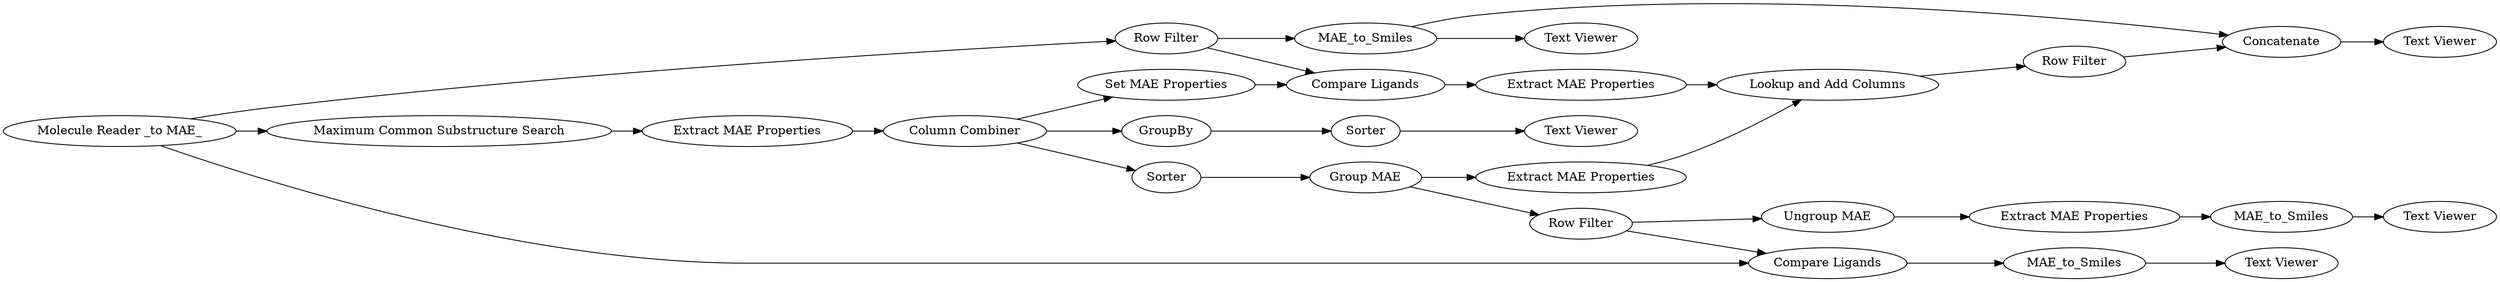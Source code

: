 digraph {
	27 [label="Row Filter"]
	30 [label="Lookup and Add Columns"]
	32 [label="Row Filter"]
	45 [label="Extract MAE Properties"]
	8192 [label="Text Viewer"]
	8219 [label=Concatenate]
	8238 [label="Maximum Common Substructure Search"]
	8240 [label="Extract MAE Properties"]
	8241 [label="Text Viewer"]
	8242 [label=GroupBy]
	8243 [label=Sorter]
	8244 [label="Group MAE"]
	8245 [label="Row Filter"]
	8246 [label=Sorter]
	8247 [label="Text Viewer"]
	8248 [label="Ungroup MAE"]
	8249 [label="Extract MAE Properties"]
	8250 [label=MAE_to_Smiles]
	8251 [label="Compare Ligands"]
	8252 [label="Text Viewer"]
	8253 [label=MAE_to_Smiles]
	8256 [label="Text Viewer"]
	8257 [label=MAE_to_Smiles]
	8258 [label="Compare Ligands"]
	8259 [label="Set MAE Properties"]
	8260 [label="Extract MAE Properties"]
	8261 [label="Molecule Reader _to MAE_"]
	8262 [label="Column Combiner"]
	27 -> 8258
	27 -> 8257
	30 -> 32
	32 -> 8219
	45 -> 30
	8219 -> 8192
	8238 -> 8240
	8240 -> 8262
	8242 -> 8243
	8243 -> 8241
	8244 -> 8245
	8244 -> 45
	8245 -> 8248
	8245 -> 8251
	8246 -> 8244
	8248 -> 8249
	8249 -> 8250
	8250 -> 8247
	8251 -> 8253
	8253 -> 8252
	8257 -> 8256
	8257 -> 8219
	8258 -> 8260
	8259 -> 8258
	8260 -> 30
	8261 -> 27
	8261 -> 8238
	8261 -> 8251
	8262 -> 8259
	8262 -> 8246
	8262 -> 8242
	rankdir=LR
}
